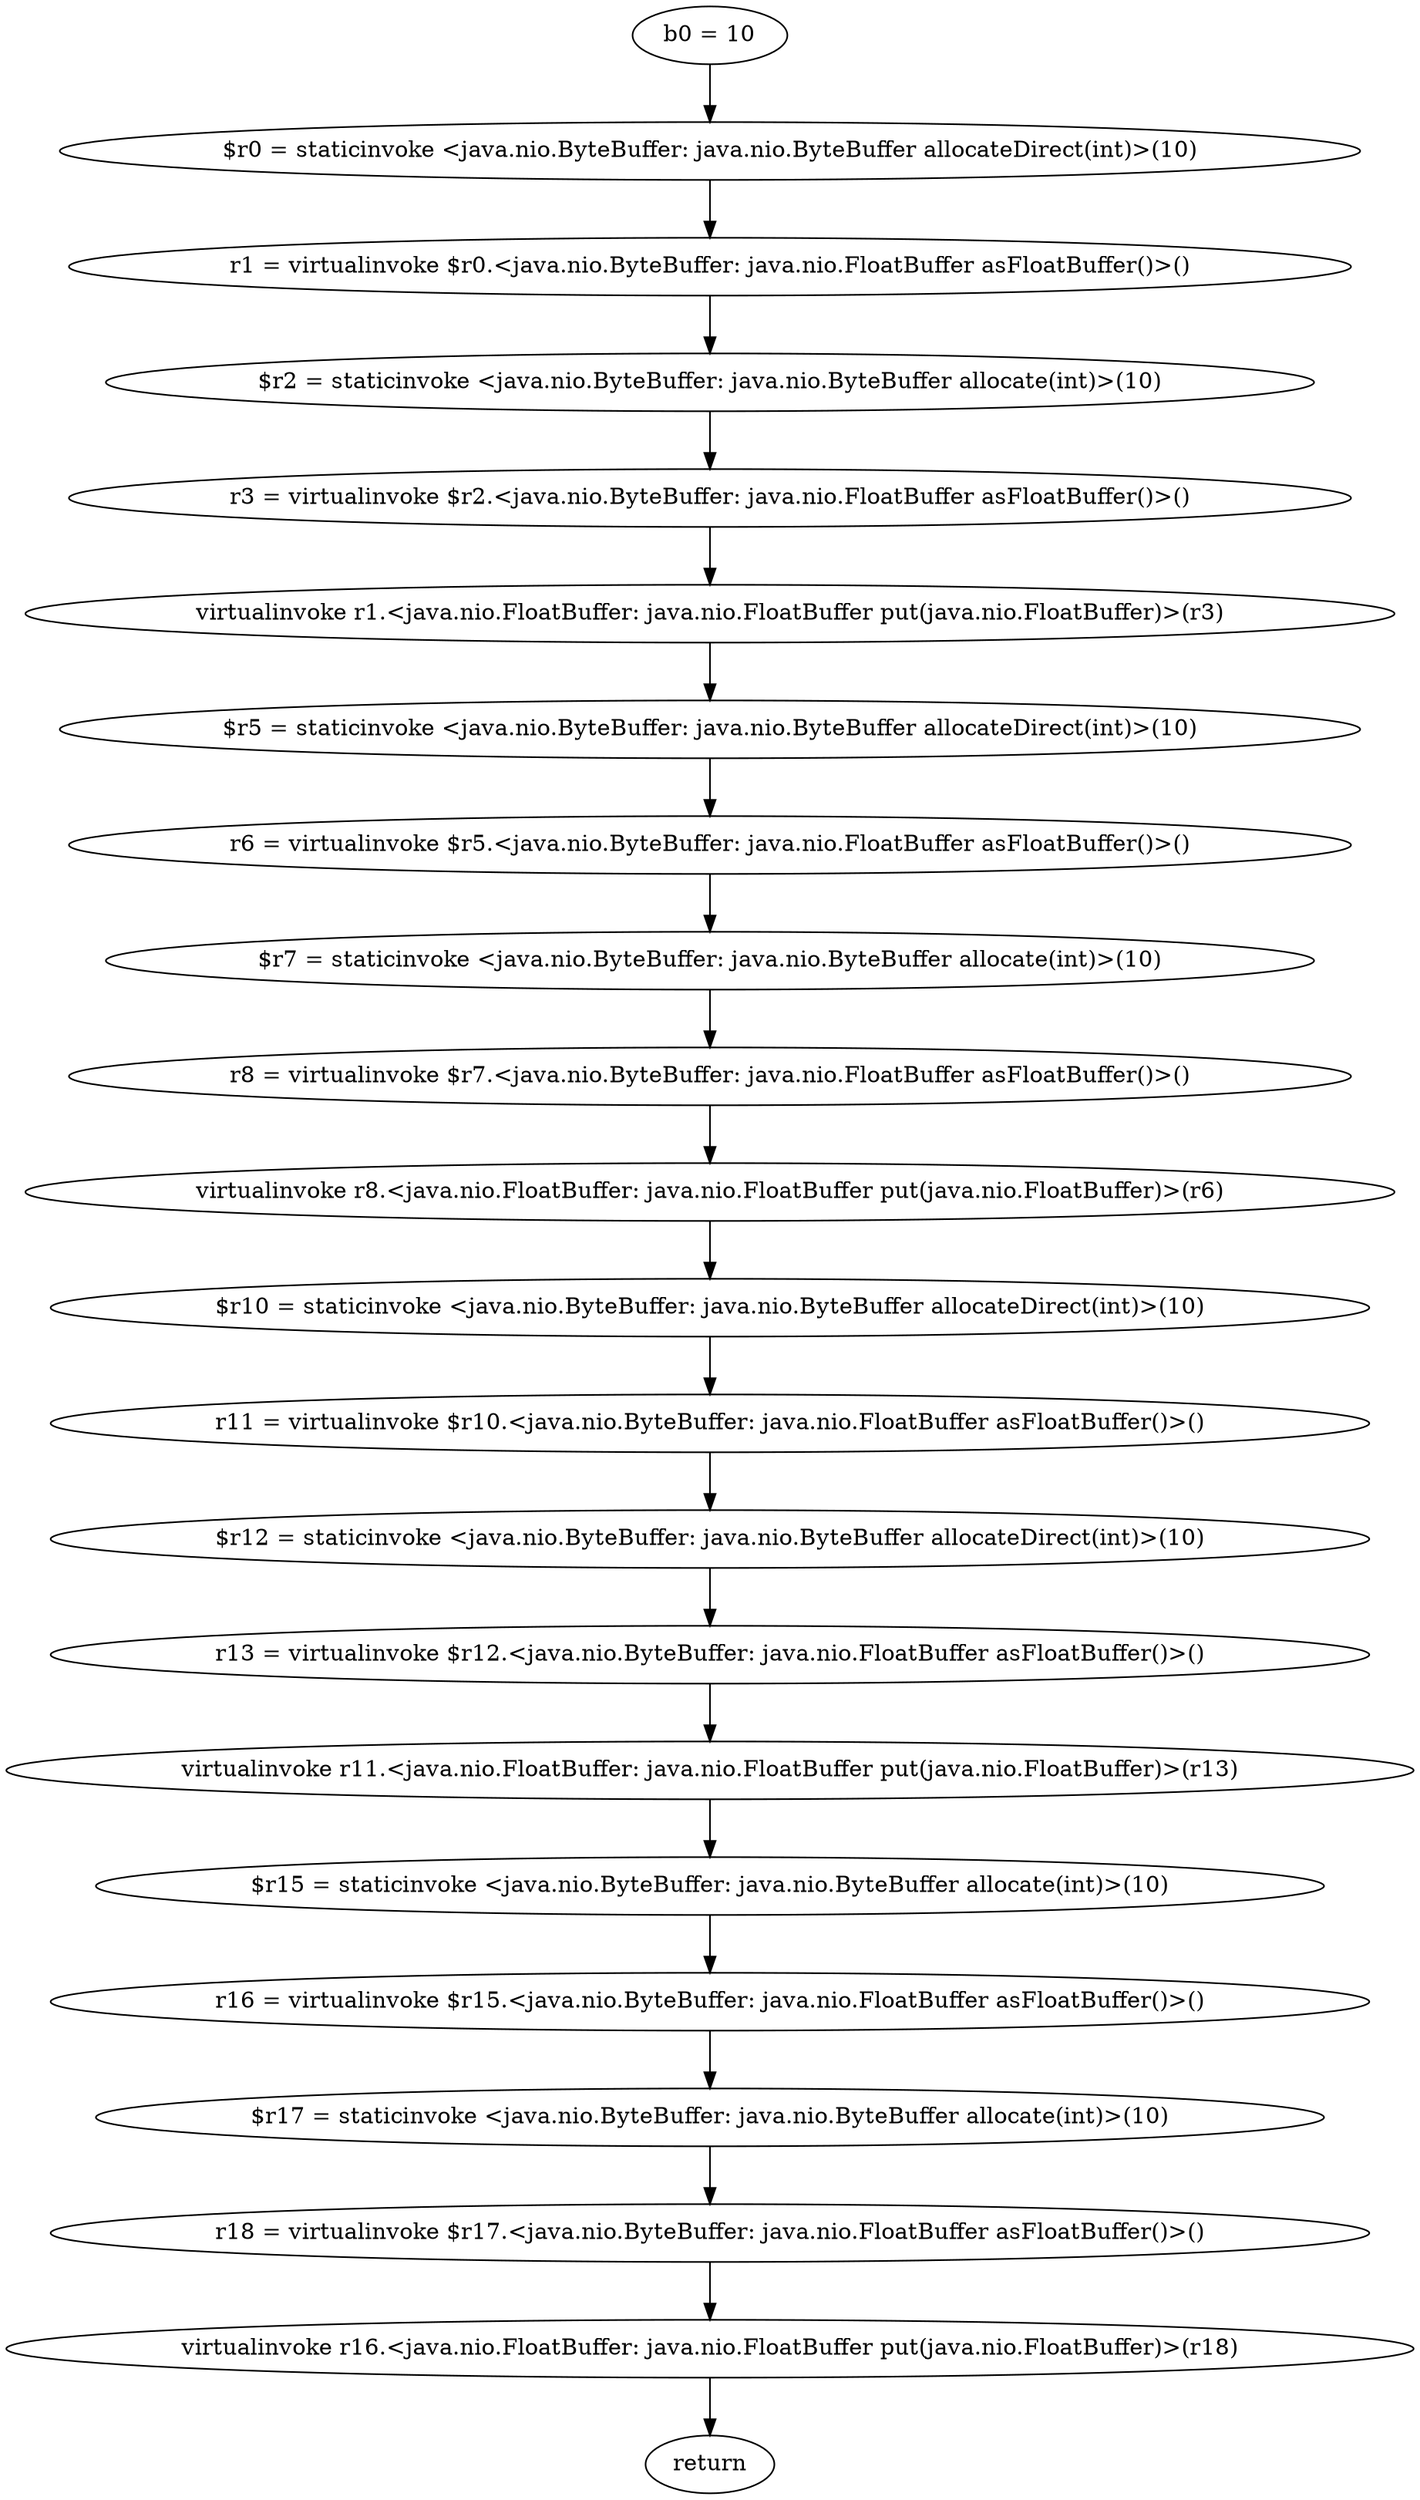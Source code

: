 digraph "unitGraph" {
    "b0 = 10"
    "$r0 = staticinvoke <java.nio.ByteBuffer: java.nio.ByteBuffer allocateDirect(int)>(10)"
    "r1 = virtualinvoke $r0.<java.nio.ByteBuffer: java.nio.FloatBuffer asFloatBuffer()>()"
    "$r2 = staticinvoke <java.nio.ByteBuffer: java.nio.ByteBuffer allocate(int)>(10)"
    "r3 = virtualinvoke $r2.<java.nio.ByteBuffer: java.nio.FloatBuffer asFloatBuffer()>()"
    "virtualinvoke r1.<java.nio.FloatBuffer: java.nio.FloatBuffer put(java.nio.FloatBuffer)>(r3)"
    "$r5 = staticinvoke <java.nio.ByteBuffer: java.nio.ByteBuffer allocateDirect(int)>(10)"
    "r6 = virtualinvoke $r5.<java.nio.ByteBuffer: java.nio.FloatBuffer asFloatBuffer()>()"
    "$r7 = staticinvoke <java.nio.ByteBuffer: java.nio.ByteBuffer allocate(int)>(10)"
    "r8 = virtualinvoke $r7.<java.nio.ByteBuffer: java.nio.FloatBuffer asFloatBuffer()>()"
    "virtualinvoke r8.<java.nio.FloatBuffer: java.nio.FloatBuffer put(java.nio.FloatBuffer)>(r6)"
    "$r10 = staticinvoke <java.nio.ByteBuffer: java.nio.ByteBuffer allocateDirect(int)>(10)"
    "r11 = virtualinvoke $r10.<java.nio.ByteBuffer: java.nio.FloatBuffer asFloatBuffer()>()"
    "$r12 = staticinvoke <java.nio.ByteBuffer: java.nio.ByteBuffer allocateDirect(int)>(10)"
    "r13 = virtualinvoke $r12.<java.nio.ByteBuffer: java.nio.FloatBuffer asFloatBuffer()>()"
    "virtualinvoke r11.<java.nio.FloatBuffer: java.nio.FloatBuffer put(java.nio.FloatBuffer)>(r13)"
    "$r15 = staticinvoke <java.nio.ByteBuffer: java.nio.ByteBuffer allocate(int)>(10)"
    "r16 = virtualinvoke $r15.<java.nio.ByteBuffer: java.nio.FloatBuffer asFloatBuffer()>()"
    "$r17 = staticinvoke <java.nio.ByteBuffer: java.nio.ByteBuffer allocate(int)>(10)"
    "r18 = virtualinvoke $r17.<java.nio.ByteBuffer: java.nio.FloatBuffer asFloatBuffer()>()"
    "virtualinvoke r16.<java.nio.FloatBuffer: java.nio.FloatBuffer put(java.nio.FloatBuffer)>(r18)"
    "return"
    "b0 = 10"->"$r0 = staticinvoke <java.nio.ByteBuffer: java.nio.ByteBuffer allocateDirect(int)>(10)";
    "$r0 = staticinvoke <java.nio.ByteBuffer: java.nio.ByteBuffer allocateDirect(int)>(10)"->"r1 = virtualinvoke $r0.<java.nio.ByteBuffer: java.nio.FloatBuffer asFloatBuffer()>()";
    "r1 = virtualinvoke $r0.<java.nio.ByteBuffer: java.nio.FloatBuffer asFloatBuffer()>()"->"$r2 = staticinvoke <java.nio.ByteBuffer: java.nio.ByteBuffer allocate(int)>(10)";
    "$r2 = staticinvoke <java.nio.ByteBuffer: java.nio.ByteBuffer allocate(int)>(10)"->"r3 = virtualinvoke $r2.<java.nio.ByteBuffer: java.nio.FloatBuffer asFloatBuffer()>()";
    "r3 = virtualinvoke $r2.<java.nio.ByteBuffer: java.nio.FloatBuffer asFloatBuffer()>()"->"virtualinvoke r1.<java.nio.FloatBuffer: java.nio.FloatBuffer put(java.nio.FloatBuffer)>(r3)";
    "virtualinvoke r1.<java.nio.FloatBuffer: java.nio.FloatBuffer put(java.nio.FloatBuffer)>(r3)"->"$r5 = staticinvoke <java.nio.ByteBuffer: java.nio.ByteBuffer allocateDirect(int)>(10)";
    "$r5 = staticinvoke <java.nio.ByteBuffer: java.nio.ByteBuffer allocateDirect(int)>(10)"->"r6 = virtualinvoke $r5.<java.nio.ByteBuffer: java.nio.FloatBuffer asFloatBuffer()>()";
    "r6 = virtualinvoke $r5.<java.nio.ByteBuffer: java.nio.FloatBuffer asFloatBuffer()>()"->"$r7 = staticinvoke <java.nio.ByteBuffer: java.nio.ByteBuffer allocate(int)>(10)";
    "$r7 = staticinvoke <java.nio.ByteBuffer: java.nio.ByteBuffer allocate(int)>(10)"->"r8 = virtualinvoke $r7.<java.nio.ByteBuffer: java.nio.FloatBuffer asFloatBuffer()>()";
    "r8 = virtualinvoke $r7.<java.nio.ByteBuffer: java.nio.FloatBuffer asFloatBuffer()>()"->"virtualinvoke r8.<java.nio.FloatBuffer: java.nio.FloatBuffer put(java.nio.FloatBuffer)>(r6)";
    "virtualinvoke r8.<java.nio.FloatBuffer: java.nio.FloatBuffer put(java.nio.FloatBuffer)>(r6)"->"$r10 = staticinvoke <java.nio.ByteBuffer: java.nio.ByteBuffer allocateDirect(int)>(10)";
    "$r10 = staticinvoke <java.nio.ByteBuffer: java.nio.ByteBuffer allocateDirect(int)>(10)"->"r11 = virtualinvoke $r10.<java.nio.ByteBuffer: java.nio.FloatBuffer asFloatBuffer()>()";
    "r11 = virtualinvoke $r10.<java.nio.ByteBuffer: java.nio.FloatBuffer asFloatBuffer()>()"->"$r12 = staticinvoke <java.nio.ByteBuffer: java.nio.ByteBuffer allocateDirect(int)>(10)";
    "$r12 = staticinvoke <java.nio.ByteBuffer: java.nio.ByteBuffer allocateDirect(int)>(10)"->"r13 = virtualinvoke $r12.<java.nio.ByteBuffer: java.nio.FloatBuffer asFloatBuffer()>()";
    "r13 = virtualinvoke $r12.<java.nio.ByteBuffer: java.nio.FloatBuffer asFloatBuffer()>()"->"virtualinvoke r11.<java.nio.FloatBuffer: java.nio.FloatBuffer put(java.nio.FloatBuffer)>(r13)";
    "virtualinvoke r11.<java.nio.FloatBuffer: java.nio.FloatBuffer put(java.nio.FloatBuffer)>(r13)"->"$r15 = staticinvoke <java.nio.ByteBuffer: java.nio.ByteBuffer allocate(int)>(10)";
    "$r15 = staticinvoke <java.nio.ByteBuffer: java.nio.ByteBuffer allocate(int)>(10)"->"r16 = virtualinvoke $r15.<java.nio.ByteBuffer: java.nio.FloatBuffer asFloatBuffer()>()";
    "r16 = virtualinvoke $r15.<java.nio.ByteBuffer: java.nio.FloatBuffer asFloatBuffer()>()"->"$r17 = staticinvoke <java.nio.ByteBuffer: java.nio.ByteBuffer allocate(int)>(10)";
    "$r17 = staticinvoke <java.nio.ByteBuffer: java.nio.ByteBuffer allocate(int)>(10)"->"r18 = virtualinvoke $r17.<java.nio.ByteBuffer: java.nio.FloatBuffer asFloatBuffer()>()";
    "r18 = virtualinvoke $r17.<java.nio.ByteBuffer: java.nio.FloatBuffer asFloatBuffer()>()"->"virtualinvoke r16.<java.nio.FloatBuffer: java.nio.FloatBuffer put(java.nio.FloatBuffer)>(r18)";
    "virtualinvoke r16.<java.nio.FloatBuffer: java.nio.FloatBuffer put(java.nio.FloatBuffer)>(r18)"->"return";
}
